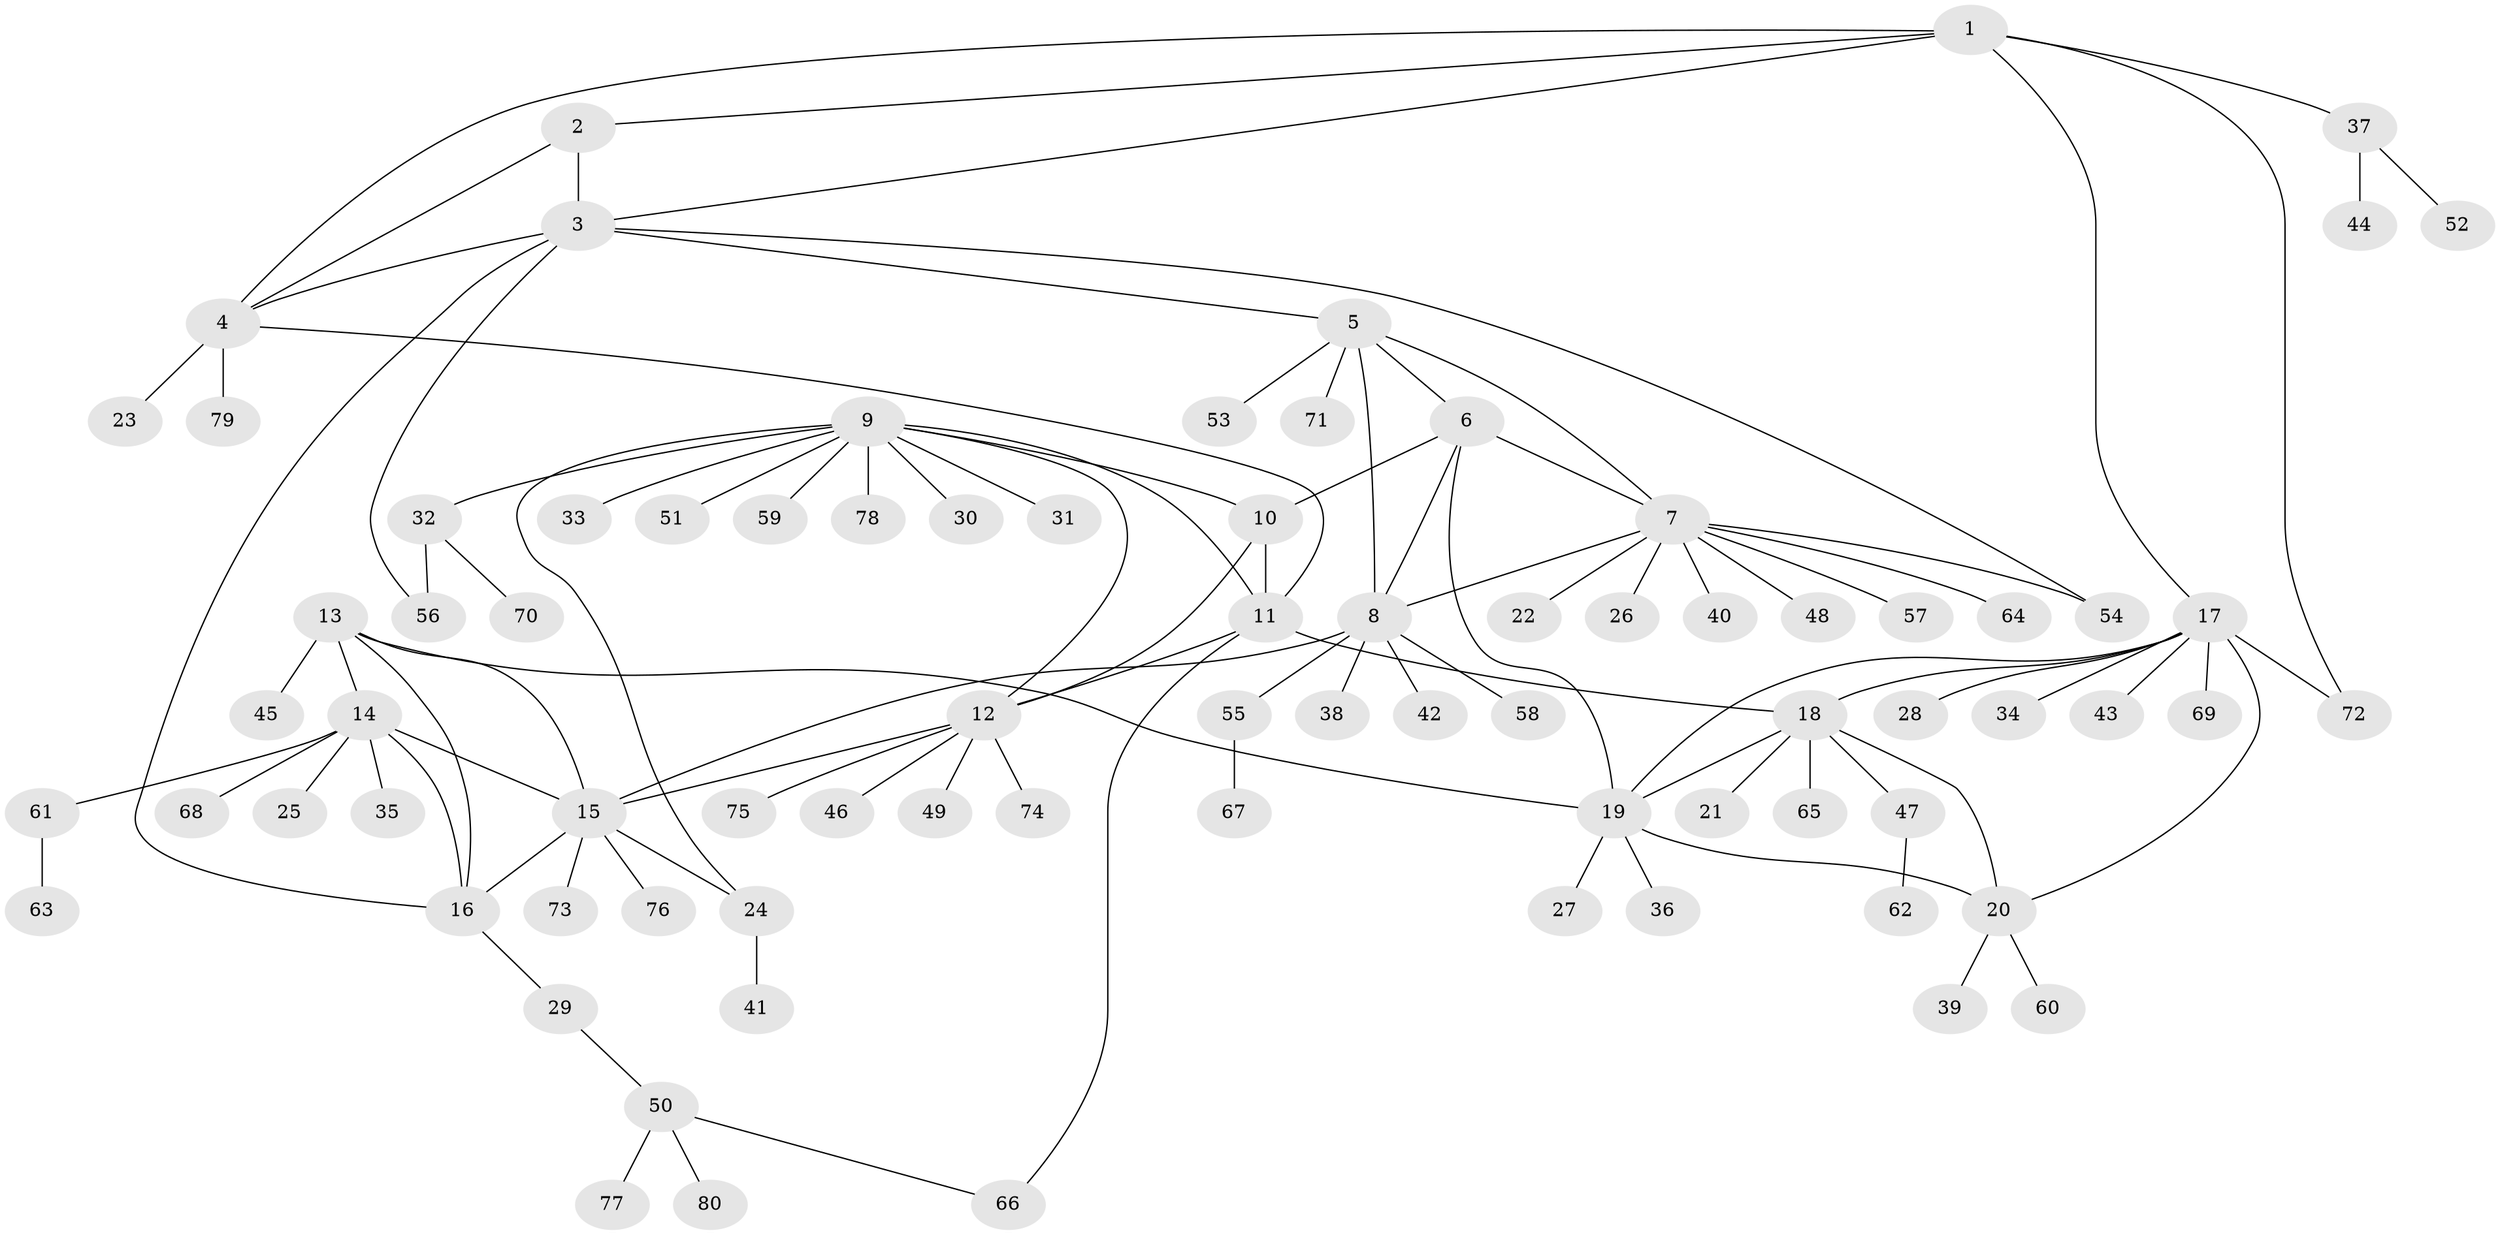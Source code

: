 // Generated by graph-tools (version 1.1) at 2025/55/03/09/25 04:55:47]
// undirected, 80 vertices, 105 edges
graph export_dot {
graph [start="1"]
  node [color=gray90,style=filled];
  1;
  2;
  3;
  4;
  5;
  6;
  7;
  8;
  9;
  10;
  11;
  12;
  13;
  14;
  15;
  16;
  17;
  18;
  19;
  20;
  21;
  22;
  23;
  24;
  25;
  26;
  27;
  28;
  29;
  30;
  31;
  32;
  33;
  34;
  35;
  36;
  37;
  38;
  39;
  40;
  41;
  42;
  43;
  44;
  45;
  46;
  47;
  48;
  49;
  50;
  51;
  52;
  53;
  54;
  55;
  56;
  57;
  58;
  59;
  60;
  61;
  62;
  63;
  64;
  65;
  66;
  67;
  68;
  69;
  70;
  71;
  72;
  73;
  74;
  75;
  76;
  77;
  78;
  79;
  80;
  1 -- 2;
  1 -- 3;
  1 -- 4;
  1 -- 17;
  1 -- 37;
  1 -- 72;
  2 -- 3;
  2 -- 4;
  3 -- 4;
  3 -- 5;
  3 -- 16;
  3 -- 54;
  3 -- 56;
  4 -- 11;
  4 -- 23;
  4 -- 79;
  5 -- 6;
  5 -- 7;
  5 -- 8;
  5 -- 53;
  5 -- 71;
  6 -- 7;
  6 -- 8;
  6 -- 10;
  6 -- 19;
  7 -- 8;
  7 -- 22;
  7 -- 26;
  7 -- 40;
  7 -- 48;
  7 -- 54;
  7 -- 57;
  7 -- 64;
  8 -- 15;
  8 -- 38;
  8 -- 42;
  8 -- 55;
  8 -- 58;
  9 -- 10;
  9 -- 11;
  9 -- 12;
  9 -- 24;
  9 -- 30;
  9 -- 31;
  9 -- 32;
  9 -- 33;
  9 -- 51;
  9 -- 59;
  9 -- 78;
  10 -- 11;
  10 -- 12;
  11 -- 12;
  11 -- 18;
  11 -- 66;
  12 -- 15;
  12 -- 46;
  12 -- 49;
  12 -- 74;
  12 -- 75;
  13 -- 14;
  13 -- 15;
  13 -- 16;
  13 -- 19;
  13 -- 45;
  14 -- 15;
  14 -- 16;
  14 -- 25;
  14 -- 35;
  14 -- 61;
  14 -- 68;
  15 -- 16;
  15 -- 24;
  15 -- 73;
  15 -- 76;
  16 -- 29;
  17 -- 18;
  17 -- 19;
  17 -- 20;
  17 -- 28;
  17 -- 34;
  17 -- 43;
  17 -- 69;
  17 -- 72;
  18 -- 19;
  18 -- 20;
  18 -- 21;
  18 -- 47;
  18 -- 65;
  19 -- 20;
  19 -- 27;
  19 -- 36;
  20 -- 39;
  20 -- 60;
  24 -- 41;
  29 -- 50;
  32 -- 56;
  32 -- 70;
  37 -- 44;
  37 -- 52;
  47 -- 62;
  50 -- 66;
  50 -- 77;
  50 -- 80;
  55 -- 67;
  61 -- 63;
}
